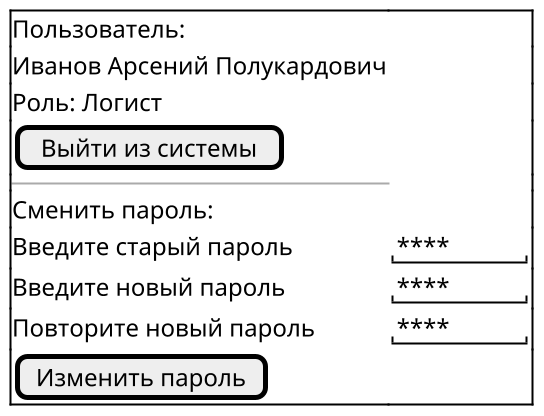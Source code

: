 @startsalt

scale 2

{+
Пользователь: 
Иванов Арсений Полукардович
Роль: Логист
[Выйти из системы]
--
Сменить пароль:
Введите старый пароль  | "****    "
Введите новый пароль   | "****    "
Повторите новый пароль | "****    "
[Изменить пароль]
}

@endsalt
